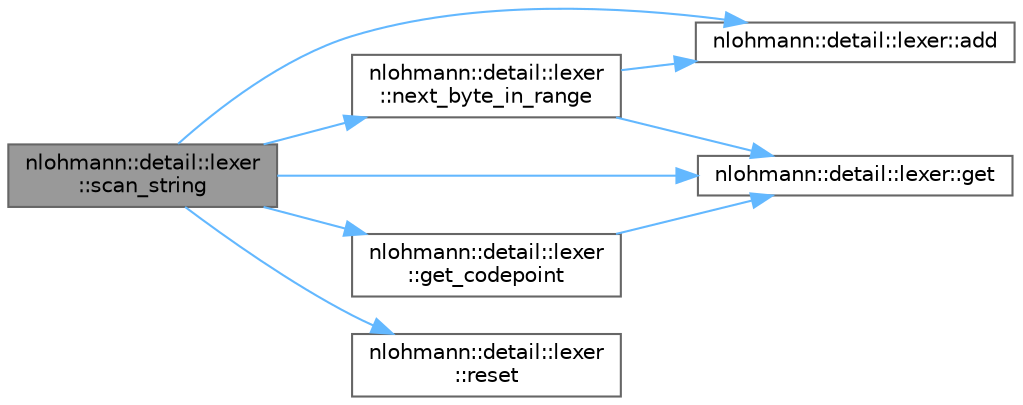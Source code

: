 digraph "nlohmann::detail::lexer::scan_string"
{
 // LATEX_PDF_SIZE
  bgcolor="transparent";
  edge [fontname=Helvetica,fontsize=10,labelfontname=Helvetica,labelfontsize=10];
  node [fontname=Helvetica,fontsize=10,shape=box,height=0.2,width=0.4];
  rankdir="LR";
  Node1 [label="nlohmann::detail::lexer\l::scan_string",height=0.2,width=0.4,color="gray40", fillcolor="grey60", style="filled", fontcolor="black",tooltip="scan a string literal"];
  Node1 -> Node2 [color="steelblue1",style="solid"];
  Node2 [label="nlohmann::detail::lexer::add",height=0.2,width=0.4,color="grey40", fillcolor="white", style="filled",URL="$a01983.html#a36ffc3c33c3aea18291ead7a30fa7cc6",tooltip="add a character to token_buffer"];
  Node1 -> Node3 [color="steelblue1",style="solid"];
  Node3 [label="nlohmann::detail::lexer::get",height=0.2,width=0.4,color="grey40", fillcolor="white", style="filled",URL="$a01983.html#a9cd3e4cf04d19be521beb8868c1a2fc9",tooltip=" "];
  Node1 -> Node4 [color="steelblue1",style="solid"];
  Node4 [label="nlohmann::detail::lexer\l::get_codepoint",height=0.2,width=0.4,color="grey40", fillcolor="white", style="filled",URL="$a01983.html#adcf663a9878f58544790f1b6faad2e42",tooltip="get codepoint from 4 hex characters following \\u"];
  Node4 -> Node3 [color="steelblue1",style="solid"];
  Node1 -> Node5 [color="steelblue1",style="solid"];
  Node5 [label="nlohmann::detail::lexer\l::next_byte_in_range",height=0.2,width=0.4,color="grey40", fillcolor="white", style="filled",URL="$a01983.html#af6fe701b8b3ca5f4a1b58db4658bdf87",tooltip="check if the next byte(s) are inside a given range"];
  Node5 -> Node2 [color="steelblue1",style="solid"];
  Node5 -> Node3 [color="steelblue1",style="solid"];
  Node1 -> Node6 [color="steelblue1",style="solid"];
  Node6 [label="nlohmann::detail::lexer\l::reset",height=0.2,width=0.4,color="grey40", fillcolor="white", style="filled",URL="$a01983.html#a3bda093837339813916d11fb6e396606",tooltip="reset token_buffer; current character is beginning of token"];
}
